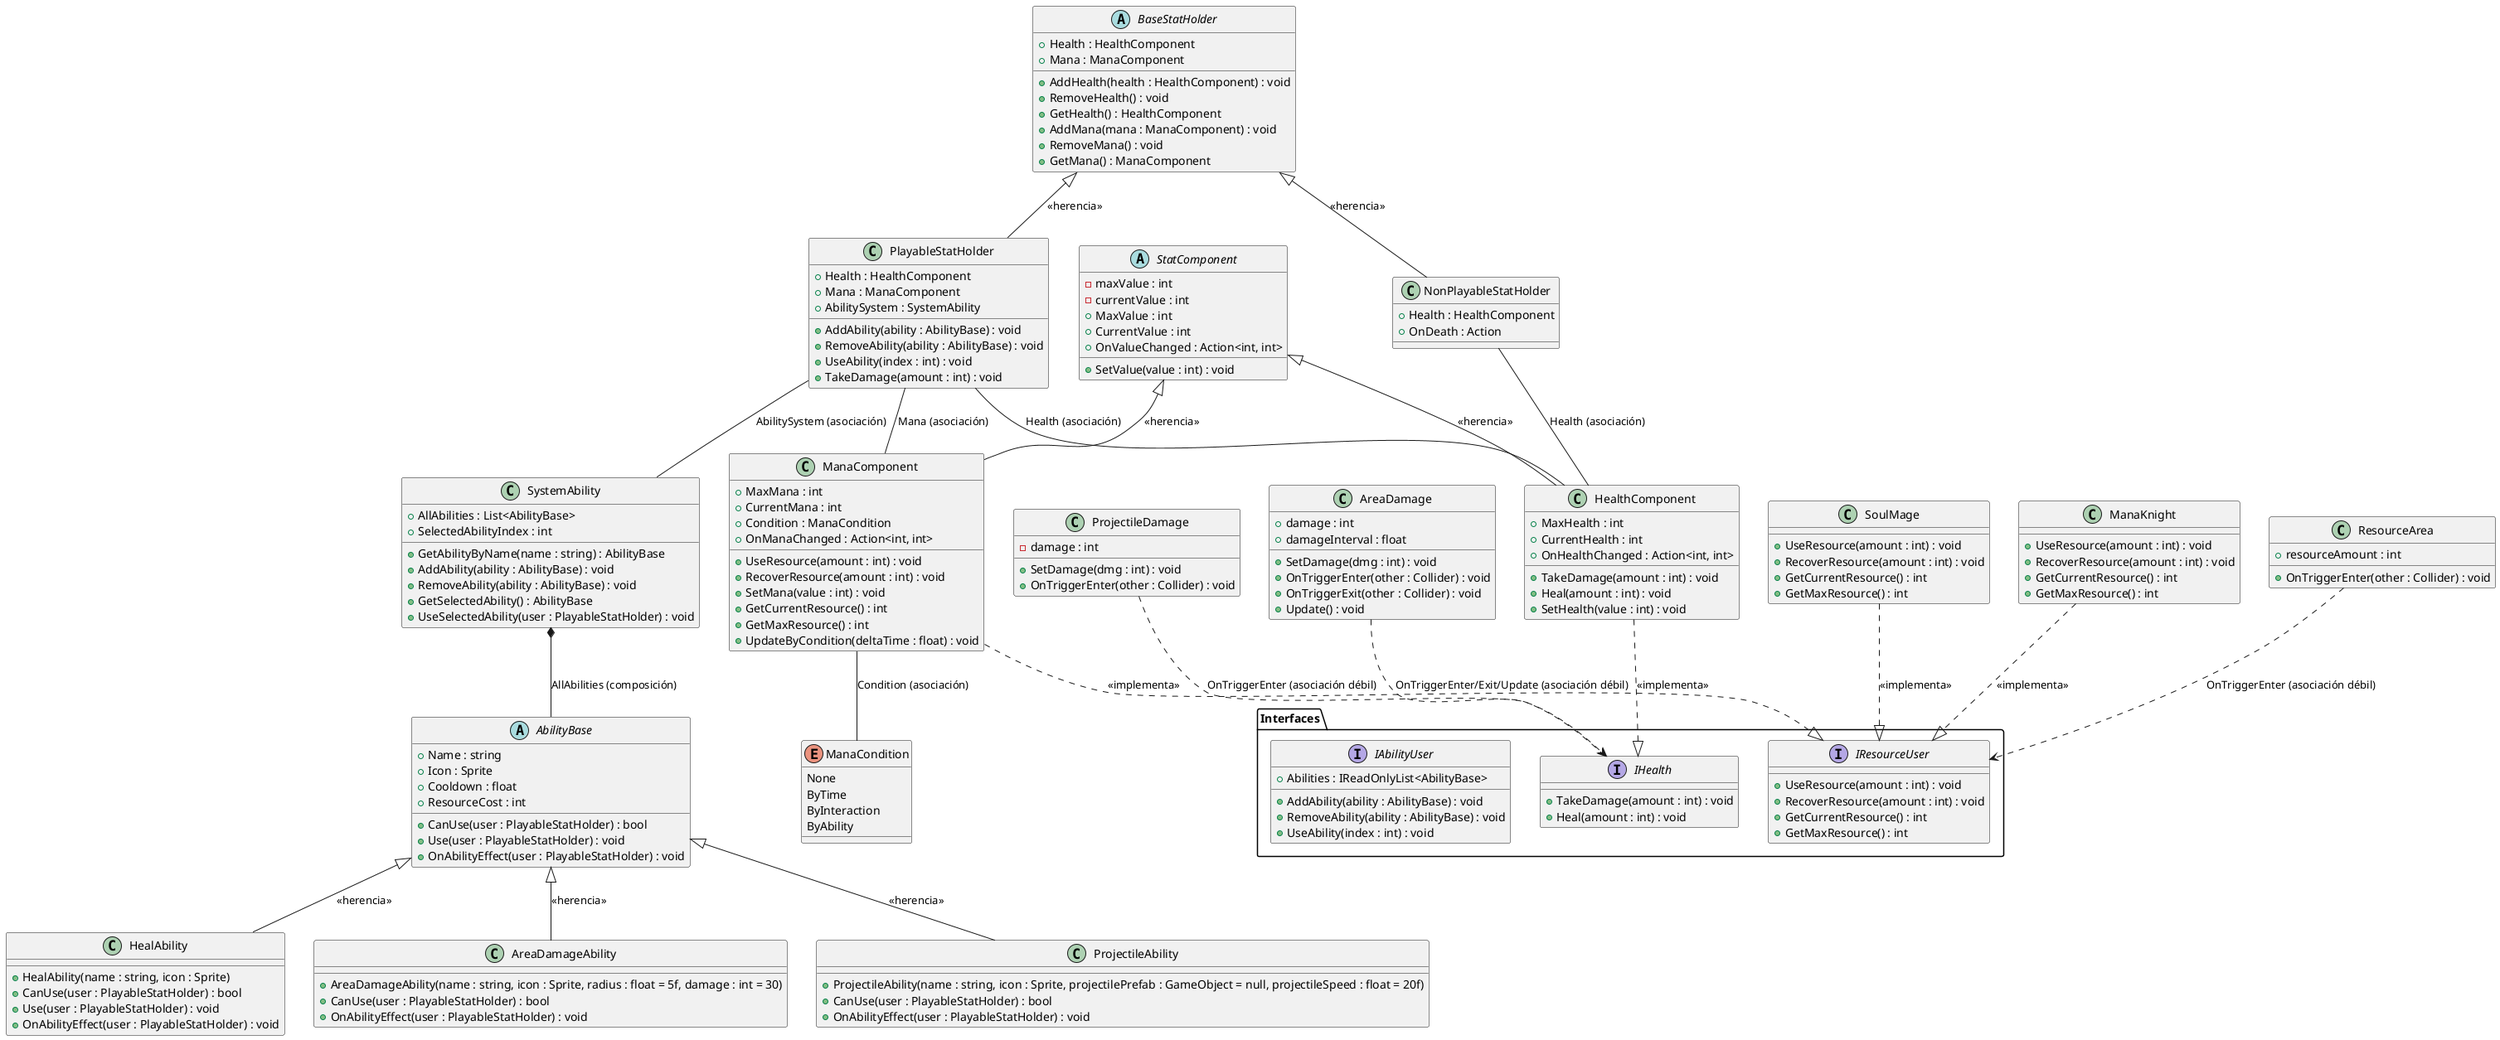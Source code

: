 @startuml

' ENUMS
enum ManaCondition {
    None
    ByTime
    ByInteraction
    ByAbility
}

' INTERFACES
namespace Interfaces {
    interface IHealth {
        +TakeDamage(amount : int) : void
        +Heal(amount : int) : void
    }

    interface IResourceUser {
        +UseResource(amount : int) : void
        +RecoverResource(amount : int) : void
        +GetCurrentResource() : int
        +GetMaxResource() : int
    }

    interface IAbilityUser {
        +Abilities : IReadOnlyList<AbilityBase>
        +AddAbility(ability : AbilityBase) : void
        +RemoveAbility(ability : AbilityBase) : void
        +UseAbility(index : int) : void
    }
}

' BASE COMPONENTS
abstract class StatComponent {
    -maxValue : int
    -currentValue : int
    +MaxValue : int
    +CurrentValue : int
    +OnValueChanged : Action<int, int>
    +SetValue(value : int) : void
}

class HealthComponent {
    +MaxHealth : int
    +CurrentHealth : int
    +OnHealthChanged : Action<int, int>
    +TakeDamage(amount : int) : void
    +Heal(amount : int) : void
    +SetHealth(value : int) : void
}

class ManaComponent {
    +MaxMana : int
    +CurrentMana : int
    +Condition : ManaCondition
    +OnManaChanged : Action<int, int>
    +UseResource(amount : int) : void
    +RecoverResource(amount : int) : void
    +SetMana(value : int) : void
    +GetCurrentResource() : int
    +GetMaxResource() : int
    +UpdateByCondition(deltaTime : float) : void
}

' STAT HOLDERS
abstract class BaseStatHolder {
    +Health : HealthComponent
    +AddHealth(health : HealthComponent) : void
    +RemoveHealth() : void
    +GetHealth() : HealthComponent
    +Mana : ManaComponent
    +AddMana(mana : ManaComponent) : void
    +RemoveMana() : void
    +GetMana() : ManaComponent
}

class PlayableStatHolder {
    +Health : HealthComponent
    +Mana : ManaComponent
    +AbilitySystem : SystemAbility
    +AddAbility(ability : AbilityBase) : void
    +RemoveAbility(ability : AbilityBase) : void
    +UseAbility(index : int) : void
    +TakeDamage(amount : int) : void
}

class NonPlayableStatHolder {
    +Health : HealthComponent
    +OnDeath : Action
}

class SoulMage {
    +UseResource(amount : int) : void
    +RecoverResource(amount : int) : void
    +GetCurrentResource() : int
    +GetMaxResource() : int
}

class ManaKnight {
    +UseResource(amount : int) : void
    +RecoverResource(amount : int) : void
    +GetCurrentResource() : int
    +GetMaxResource() : int
}

' ABILITIES
abstract class AbilityBase {
    +Name : string
    +Icon : Sprite
    +Cooldown : float
    +ResourceCost : int
    +CanUse(user : PlayableStatHolder) : bool
    +Use(user : PlayableStatHolder) : void
    +OnAbilityEffect(user : PlayableStatHolder) : void
}

class HealAbility {
    +HealAbility(name : string, icon : Sprite)
    +CanUse(user : PlayableStatHolder) : bool
    +Use(user : PlayableStatHolder) : void
    +OnAbilityEffect(user : PlayableStatHolder) : void
}

class AreaDamageAbility {
    +AreaDamageAbility(name : string, icon : Sprite, radius : float = 5f, damage : int = 30)
    +CanUse(user : PlayableStatHolder) : bool
    +OnAbilityEffect(user : PlayableStatHolder) : void
}

class ProjectileAbility {
    +ProjectileAbility(name : string, icon : Sprite, projectilePrefab : GameObject = null, projectileSpeed : float = 20f)
    +CanUse(user : PlayableStatHolder) : bool
    +OnAbilityEffect(user : PlayableStatHolder) : void
}

class SystemAbility {
    +AllAbilities : List<AbilityBase>
    +SelectedAbilityIndex : int
    +GetAbilityByName(name : string) : AbilityBase
    +AddAbility(ability : AbilityBase) : void
    +RemoveAbility(ability : AbilityBase) : void
    +GetSelectedAbility() : AbilityBase
    +UseSelectedAbility(user : PlayableStatHolder) : void
}

' UTILITY/OTHER
class ResourceArea {
    +resourceAmount : int
    +OnTriggerEnter(other : Collider) : void
}

class ProjectileDamage {
    -damage : int
    +SetDamage(dmg : int) : void
    +OnTriggerEnter(other : Collider) : void
}

class AreaDamage {
    +damage : int
    +damageInterval : float
    +SetDamage(dmg : int) : void
    +OnTriggerEnter(other : Collider) : void
    +OnTriggerExit(other : Collider) : void
    +Update() : void
}

' RELATIONS

StatComponent <|-- HealthComponent : <<herencia>>
StatComponent <|-- ManaComponent : <<herencia>>
BaseStatHolder <|-- PlayableStatHolder : <<herencia>>
BaseStatHolder <|-- NonPlayableStatHolder : <<herencia>>

HealthComponent ..|> Interfaces.IHealth : <<implementa>>
ManaComponent ..|> Interfaces.IResourceUser : <<implementa>>
SoulMage ..|> Interfaces.IResourceUser : <<implementa>>
ManaKnight ..|> Interfaces.IResourceUser : <<implementa>>

AbilityBase <|-- HealAbility : <<herencia>>
AbilityBase <|-- AreaDamageAbility : <<herencia>>
AbilityBase <|-- ProjectileAbility : <<herencia>>

PlayableStatHolder -- SystemAbility : "AbilitySystem (asociación)"
SystemAbility *-- AbilityBase : "AllAbilities (composición)"
PlayableStatHolder -- HealthComponent : "Health (asociación)"
PlayableStatHolder -- ManaComponent : "Mana (asociación)"
NonPlayableStatHolder -- HealthComponent : "Health (asociación)"
ManaComponent -- ManaCondition : "Condition (asociación)"

ResourceArea ..> Interfaces.IResourceUser : "OnTriggerEnter (asociación débil)"
ProjectileDamage ..> Interfaces.IHealth : "OnTriggerEnter (asociación débil)"
AreaDamage ..> Interfaces.IHealth : "OnTriggerEnter/Exit/Update (asociación débil)"

@enduml